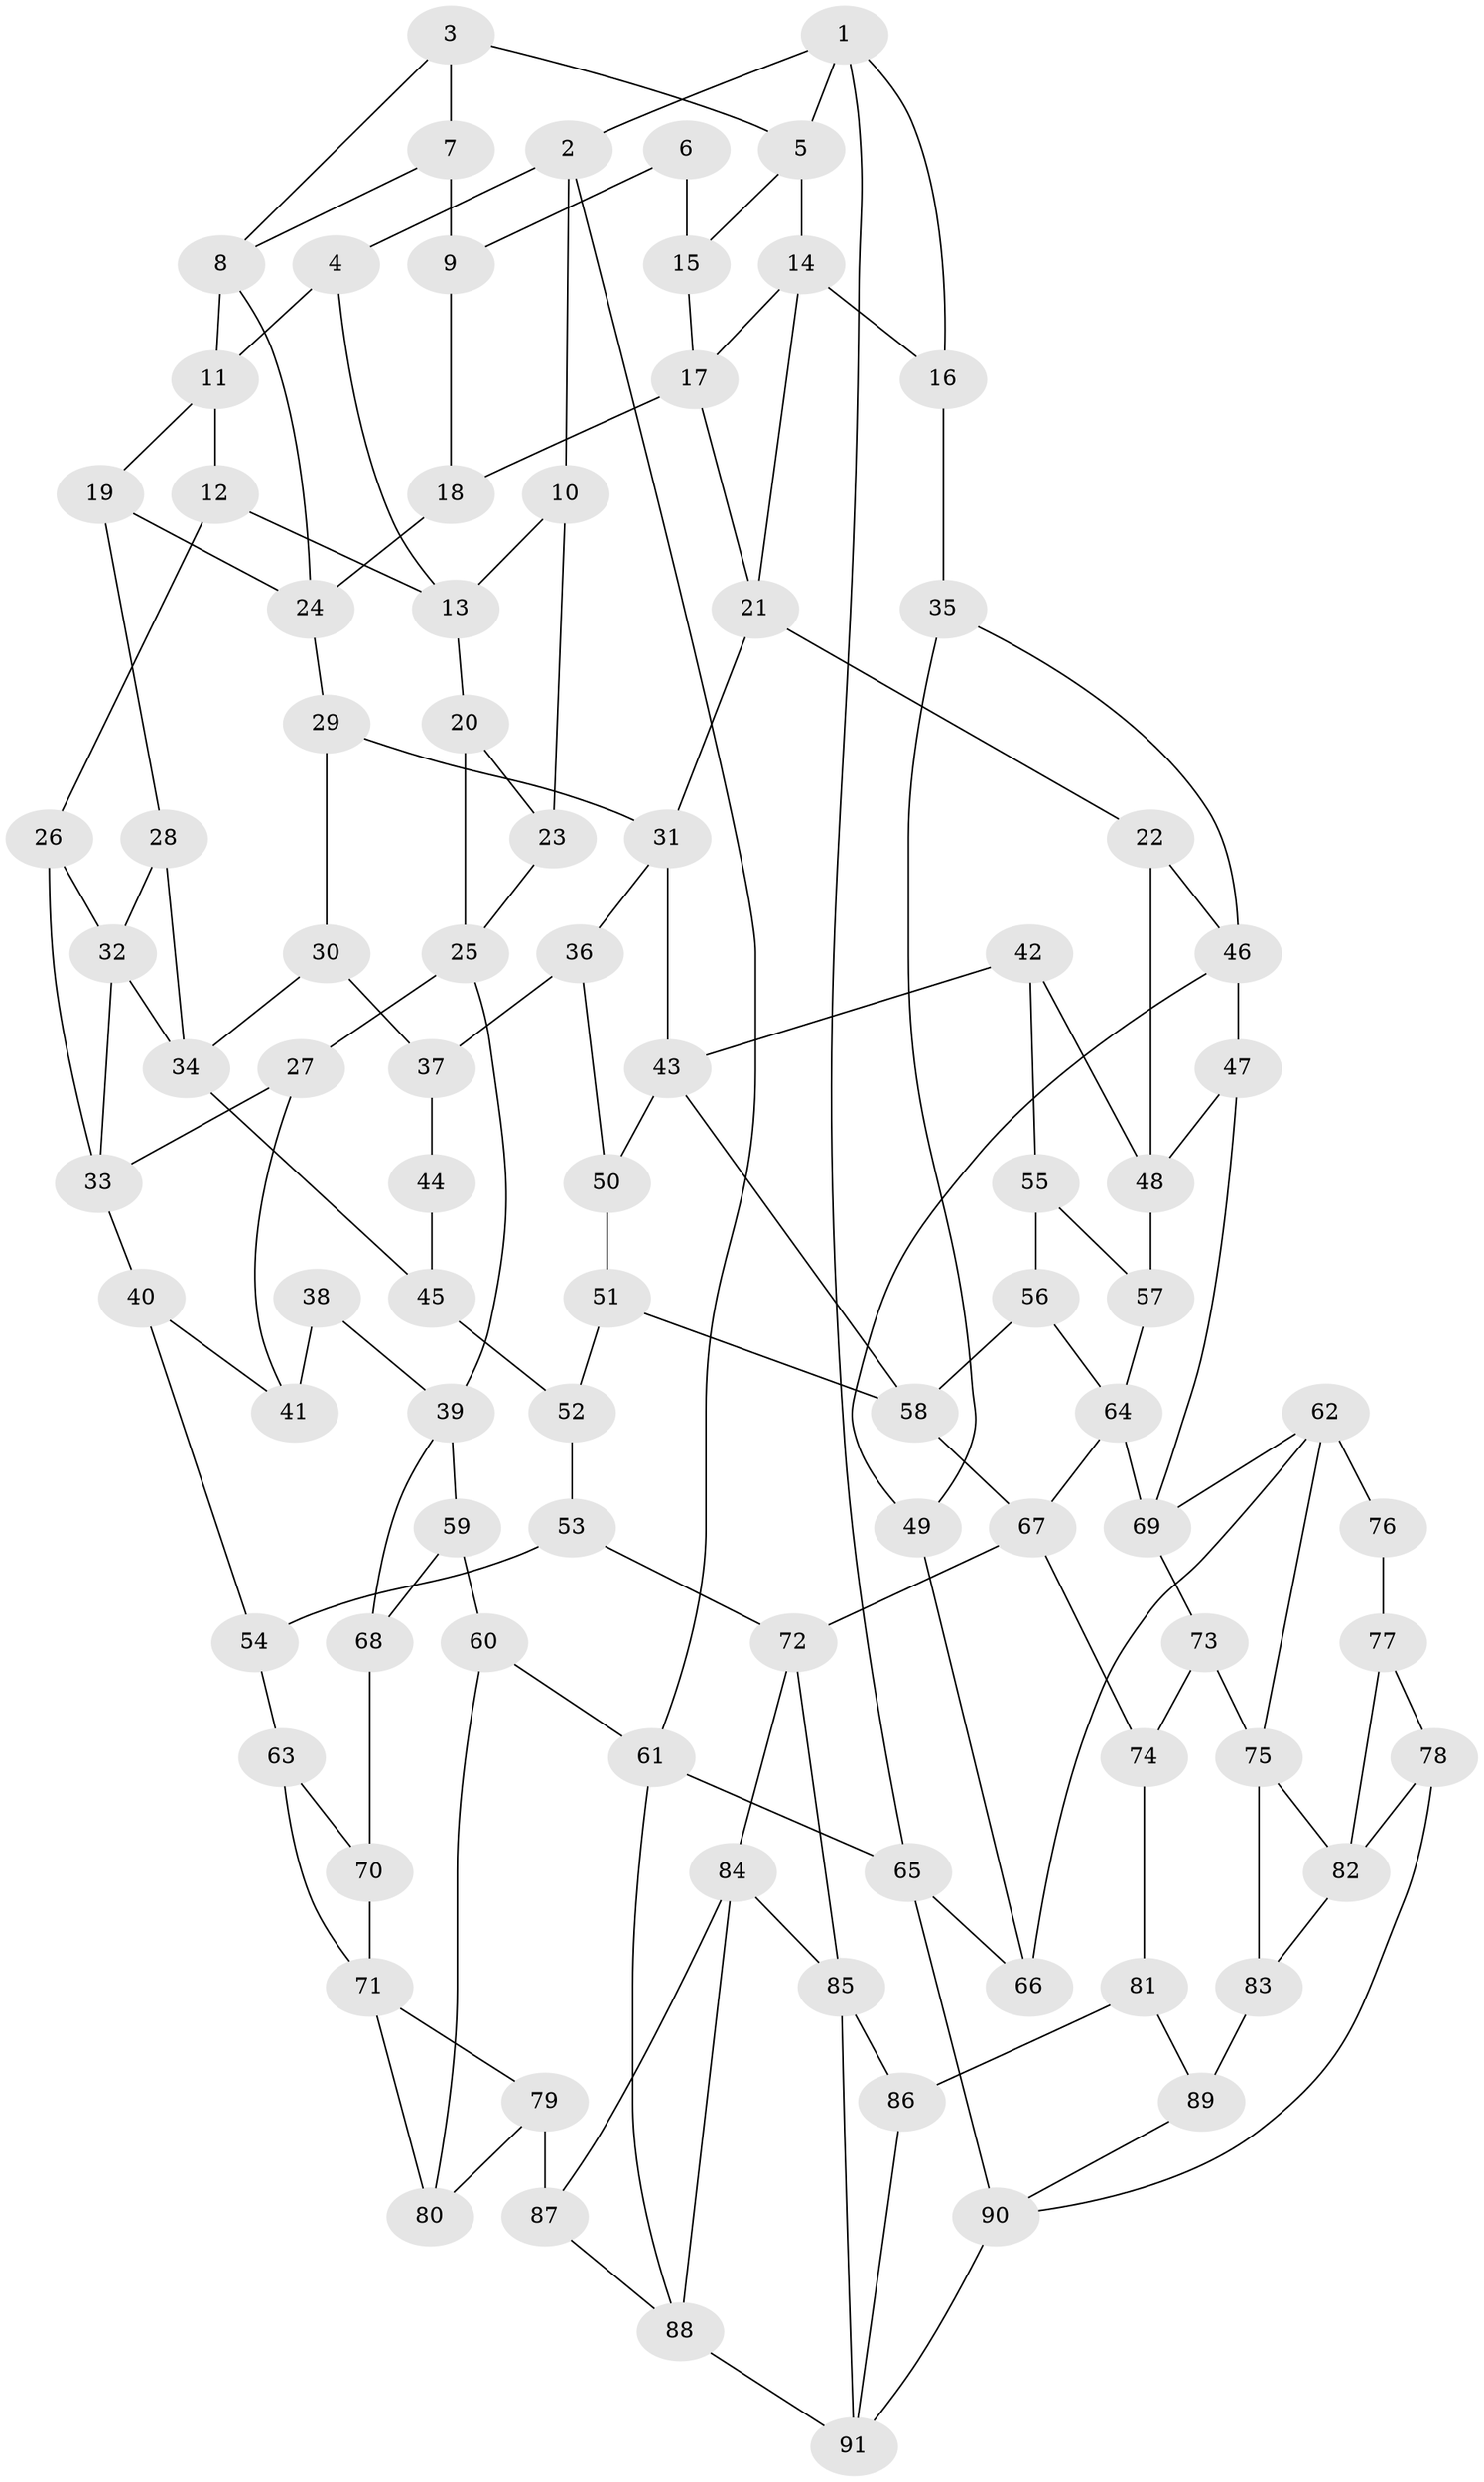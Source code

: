 // original degree distribution, {3: 0.02666666666666667, 5: 0.48, 6: 0.25333333333333335, 4: 0.24}
// Generated by graph-tools (version 1.1) at 2025/38/03/04/25 23:38:35]
// undirected, 91 vertices, 152 edges
graph export_dot {
  node [color=gray90,style=filled];
  1;
  2;
  3;
  4;
  5;
  6;
  7;
  8;
  9;
  10;
  11;
  12;
  13;
  14;
  15;
  16;
  17;
  18;
  19;
  20;
  21;
  22;
  23;
  24;
  25;
  26;
  27;
  28;
  29;
  30;
  31;
  32;
  33;
  34;
  35;
  36;
  37;
  38;
  39;
  40;
  41;
  42;
  43;
  44;
  45;
  46;
  47;
  48;
  49;
  50;
  51;
  52;
  53;
  54;
  55;
  56;
  57;
  58;
  59;
  60;
  61;
  62;
  63;
  64;
  65;
  66;
  67;
  68;
  69;
  70;
  71;
  72;
  73;
  74;
  75;
  76;
  77;
  78;
  79;
  80;
  81;
  82;
  83;
  84;
  85;
  86;
  87;
  88;
  89;
  90;
  91;
  1 -- 2 [weight=1.0];
  1 -- 5 [weight=1.0];
  1 -- 16 [weight=1.0];
  1 -- 65 [weight=1.0];
  2 -- 4 [weight=1.0];
  2 -- 10 [weight=1.0];
  2 -- 61 [weight=1.0];
  3 -- 5 [weight=1.0];
  3 -- 7 [weight=1.0];
  3 -- 8 [weight=1.0];
  4 -- 11 [weight=1.0];
  4 -- 13 [weight=1.0];
  5 -- 14 [weight=1.0];
  5 -- 15 [weight=1.0];
  6 -- 9 [weight=1.0];
  6 -- 15 [weight=2.0];
  7 -- 8 [weight=1.0];
  7 -- 9 [weight=2.0];
  8 -- 11 [weight=1.0];
  8 -- 24 [weight=1.0];
  9 -- 18 [weight=1.0];
  10 -- 13 [weight=1.0];
  10 -- 23 [weight=2.0];
  11 -- 12 [weight=1.0];
  11 -- 19 [weight=1.0];
  12 -- 13 [weight=1.0];
  12 -- 26 [weight=1.0];
  13 -- 20 [weight=1.0];
  14 -- 16 [weight=1.0];
  14 -- 17 [weight=1.0];
  14 -- 21 [weight=1.0];
  15 -- 17 [weight=1.0];
  16 -- 35 [weight=2.0];
  17 -- 18 [weight=1.0];
  17 -- 21 [weight=1.0];
  18 -- 24 [weight=1.0];
  19 -- 24 [weight=1.0];
  19 -- 28 [weight=1.0];
  20 -- 23 [weight=1.0];
  20 -- 25 [weight=1.0];
  21 -- 22 [weight=1.0];
  21 -- 31 [weight=1.0];
  22 -- 46 [weight=1.0];
  22 -- 48 [weight=1.0];
  23 -- 25 [weight=1.0];
  24 -- 29 [weight=1.0];
  25 -- 27 [weight=1.0];
  25 -- 39 [weight=1.0];
  26 -- 32 [weight=1.0];
  26 -- 33 [weight=1.0];
  27 -- 33 [weight=1.0];
  27 -- 41 [weight=1.0];
  28 -- 32 [weight=1.0];
  28 -- 34 [weight=1.0];
  29 -- 30 [weight=1.0];
  29 -- 31 [weight=1.0];
  30 -- 34 [weight=1.0];
  30 -- 37 [weight=1.0];
  31 -- 36 [weight=1.0];
  31 -- 43 [weight=1.0];
  32 -- 33 [weight=1.0];
  32 -- 34 [weight=1.0];
  33 -- 40 [weight=1.0];
  34 -- 45 [weight=1.0];
  35 -- 46 [weight=1.0];
  35 -- 49 [weight=1.0];
  36 -- 37 [weight=1.0];
  36 -- 50 [weight=2.0];
  37 -- 44 [weight=2.0];
  38 -- 39 [weight=1.0];
  38 -- 41 [weight=2.0];
  39 -- 59 [weight=1.0];
  39 -- 68 [weight=1.0];
  40 -- 41 [weight=1.0];
  40 -- 54 [weight=1.0];
  42 -- 43 [weight=1.0];
  42 -- 48 [weight=1.0];
  42 -- 55 [weight=1.0];
  43 -- 50 [weight=1.0];
  43 -- 58 [weight=1.0];
  44 -- 45 [weight=2.0];
  45 -- 52 [weight=1.0];
  46 -- 47 [weight=1.0];
  46 -- 49 [weight=1.0];
  47 -- 48 [weight=1.0];
  47 -- 69 [weight=1.0];
  48 -- 57 [weight=1.0];
  49 -- 66 [weight=2.0];
  50 -- 51 [weight=1.0];
  51 -- 52 [weight=1.0];
  51 -- 58 [weight=1.0];
  52 -- 53 [weight=1.0];
  53 -- 54 [weight=1.0];
  53 -- 72 [weight=1.0];
  54 -- 63 [weight=1.0];
  55 -- 56 [weight=1.0];
  55 -- 57 [weight=2.0];
  56 -- 58 [weight=1.0];
  56 -- 64 [weight=1.0];
  57 -- 64 [weight=1.0];
  58 -- 67 [weight=1.0];
  59 -- 60 [weight=1.0];
  59 -- 68 [weight=1.0];
  60 -- 61 [weight=1.0];
  60 -- 80 [weight=1.0];
  61 -- 65 [weight=1.0];
  61 -- 88 [weight=1.0];
  62 -- 66 [weight=1.0];
  62 -- 69 [weight=1.0];
  62 -- 75 [weight=1.0];
  62 -- 76 [weight=1.0];
  63 -- 70 [weight=1.0];
  63 -- 71 [weight=1.0];
  64 -- 67 [weight=1.0];
  64 -- 69 [weight=1.0];
  65 -- 66 [weight=1.0];
  65 -- 90 [weight=1.0];
  67 -- 72 [weight=1.0];
  67 -- 74 [weight=1.0];
  68 -- 70 [weight=2.0];
  69 -- 73 [weight=1.0];
  70 -- 71 [weight=1.0];
  71 -- 79 [weight=1.0];
  71 -- 80 [weight=1.0];
  72 -- 84 [weight=1.0];
  72 -- 85 [weight=1.0];
  73 -- 74 [weight=1.0];
  73 -- 75 [weight=1.0];
  74 -- 81 [weight=1.0];
  75 -- 82 [weight=1.0];
  75 -- 83 [weight=1.0];
  76 -- 77 [weight=1.0];
  77 -- 78 [weight=1.0];
  77 -- 82 [weight=1.0];
  78 -- 82 [weight=1.0];
  78 -- 90 [weight=1.0];
  79 -- 80 [weight=1.0];
  79 -- 87 [weight=2.0];
  81 -- 86 [weight=2.0];
  81 -- 89 [weight=1.0];
  82 -- 83 [weight=1.0];
  83 -- 89 [weight=2.0];
  84 -- 85 [weight=1.0];
  84 -- 87 [weight=1.0];
  84 -- 88 [weight=1.0];
  85 -- 86 [weight=1.0];
  85 -- 91 [weight=1.0];
  86 -- 91 [weight=1.0];
  87 -- 88 [weight=1.0];
  88 -- 91 [weight=1.0];
  89 -- 90 [weight=1.0];
  90 -- 91 [weight=1.0];
}
